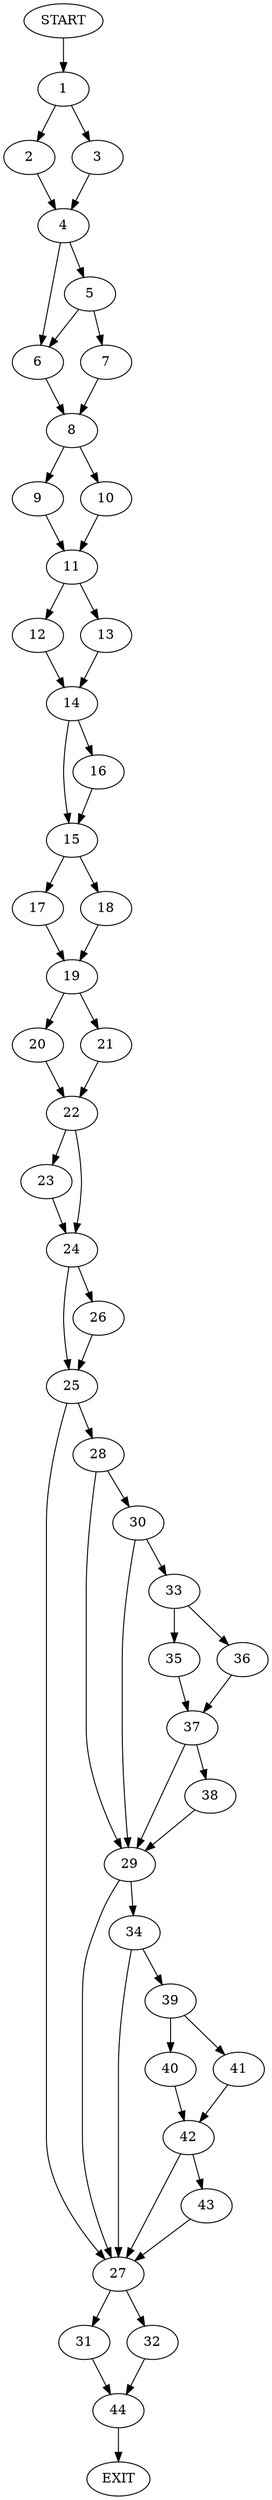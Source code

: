 digraph {
0 [label="START"]
45 [label="EXIT"]
0 -> 1
1 -> 2
1 -> 3
3 -> 4
2 -> 4
4 -> 5
4 -> 6
5 -> 7
5 -> 6
6 -> 8
7 -> 8
8 -> 9
8 -> 10
10 -> 11
9 -> 11
11 -> 12
11 -> 13
12 -> 14
13 -> 14
14 -> 15
14 -> 16
16 -> 15
15 -> 17
15 -> 18
17 -> 19
18 -> 19
19 -> 20
19 -> 21
20 -> 22
21 -> 22
22 -> 23
22 -> 24
23 -> 24
24 -> 25
24 -> 26
25 -> 27
25 -> 28
26 -> 25
28 -> 29
28 -> 30
27 -> 31
27 -> 32
30 -> 29
30 -> 33
29 -> 27
29 -> 34
33 -> 35
33 -> 36
35 -> 37
36 -> 37
37 -> 38
37 -> 29
38 -> 29
34 -> 27
34 -> 39
39 -> 40
39 -> 41
40 -> 42
41 -> 42
42 -> 27
42 -> 43
43 -> 27
32 -> 44
31 -> 44
44 -> 45
}

